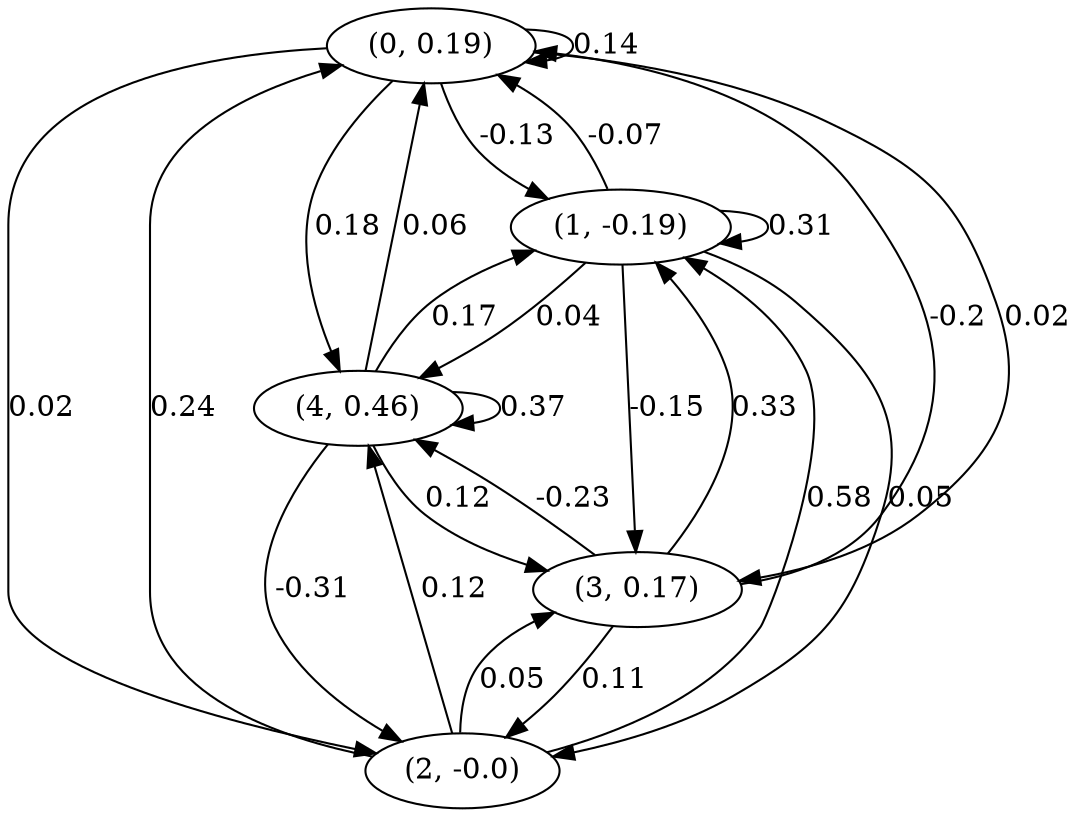 digraph {
    0 [ label = "(0, 0.19)" ]
    1 [ label = "(1, -0.19)" ]
    2 [ label = "(2, -0.0)" ]
    3 [ label = "(3, 0.17)" ]
    4 [ label = "(4, 0.46)" ]
    0 -> 0 [ label = "0.14" ]
    1 -> 1 [ label = "0.31" ]
    4 -> 4 [ label = "0.37" ]
    1 -> 0 [ label = "-0.07" ]
    2 -> 0 [ label = "0.24" ]
    3 -> 0 [ label = "-0.2" ]
    4 -> 0 [ label = "0.06" ]
    0 -> 1 [ label = "-0.13" ]
    2 -> 1 [ label = "0.58" ]
    3 -> 1 [ label = "0.33" ]
    4 -> 1 [ label = "0.17" ]
    0 -> 2 [ label = "0.02" ]
    1 -> 2 [ label = "0.05" ]
    3 -> 2 [ label = "0.11" ]
    4 -> 2 [ label = "-0.31" ]
    0 -> 3 [ label = "0.02" ]
    1 -> 3 [ label = "-0.15" ]
    2 -> 3 [ label = "0.05" ]
    4 -> 3 [ label = "0.12" ]
    0 -> 4 [ label = "0.18" ]
    1 -> 4 [ label = "0.04" ]
    2 -> 4 [ label = "0.12" ]
    3 -> 4 [ label = "-0.23" ]
}

